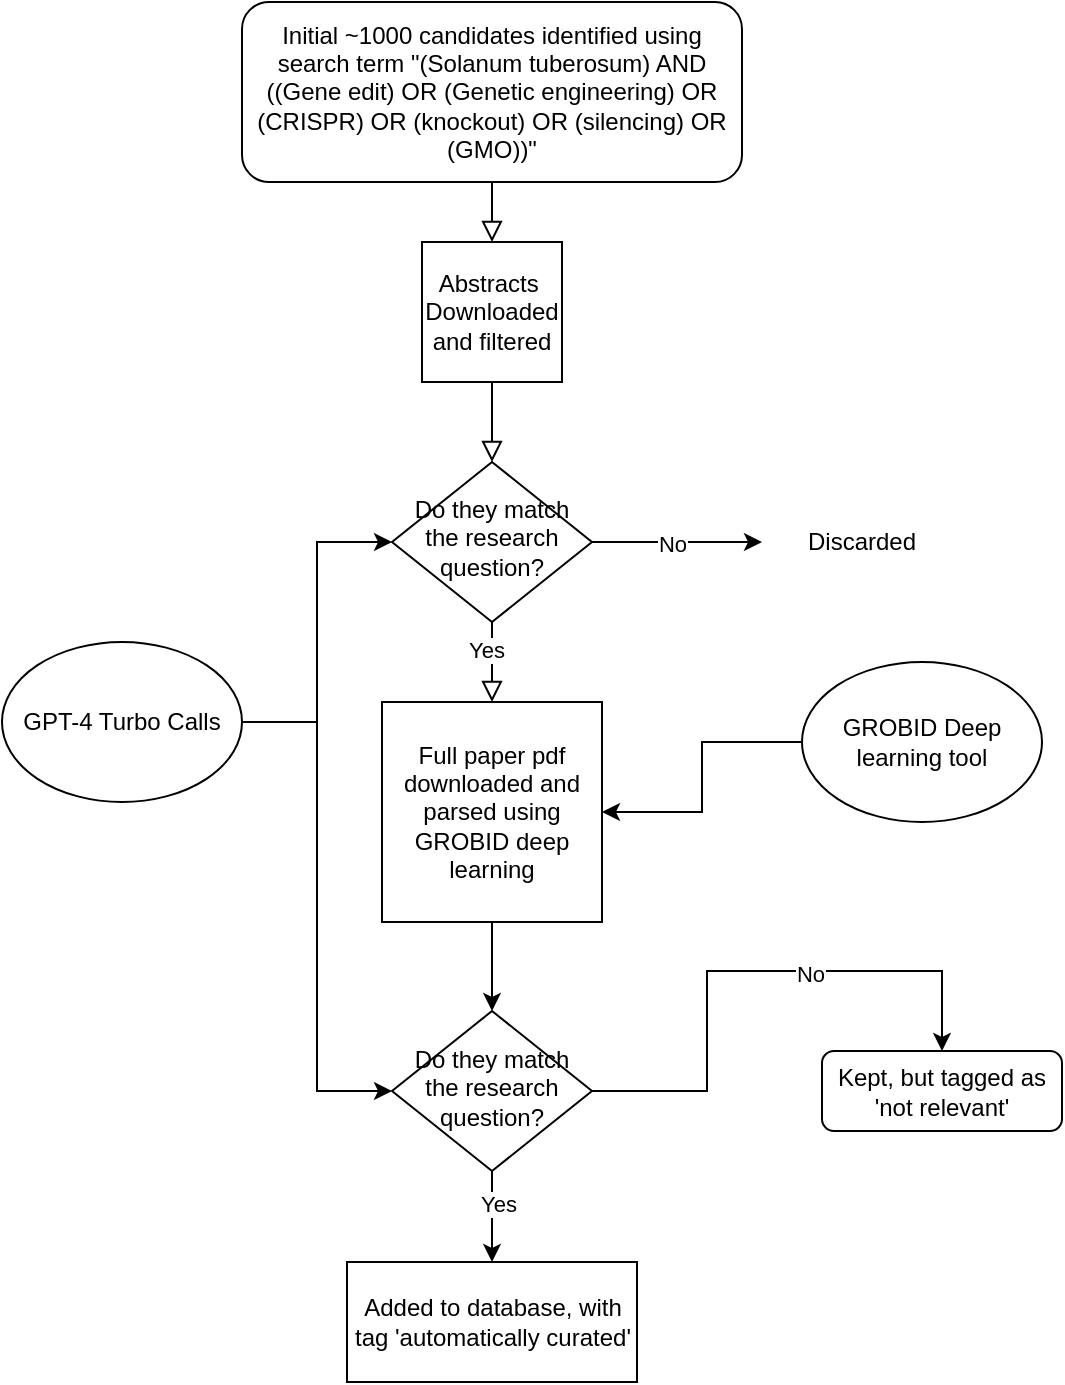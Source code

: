 <mxfile version="22.1.5" type="github">
  <diagram id="C5RBs43oDa-KdzZeNtuy" name="Page-1">
    <mxGraphModel dx="1434" dy="795" grid="1" gridSize="10" guides="1" tooltips="1" connect="1" arrows="1" fold="1" page="1" pageScale="1" pageWidth="827" pageHeight="1169" math="0" shadow="0">
      <root>
        <mxCell id="WIyWlLk6GJQsqaUBKTNV-0" />
        <mxCell id="WIyWlLk6GJQsqaUBKTNV-1" parent="WIyWlLk6GJQsqaUBKTNV-0" />
        <mxCell id="WIyWlLk6GJQsqaUBKTNV-2" value="" style="rounded=0;html=1;jettySize=auto;orthogonalLoop=1;fontSize=11;endArrow=block;endFill=0;endSize=8;strokeWidth=1;shadow=0;labelBackgroundColor=none;edgeStyle=orthogonalEdgeStyle;exitX=0.5;exitY=1;exitDx=0;exitDy=0;entryX=0.5;entryY=0;entryDx=0;entryDy=0;" parent="WIyWlLk6GJQsqaUBKTNV-1" source="WIyWlLk6GJQsqaUBKTNV-3" target="vRvGxSOYqVdFAn2MpB4G-4" edge="1">
          <mxGeometry relative="1" as="geometry">
            <mxPoint x="347.5" y="200" as="sourcePoint" />
            <mxPoint x="285" y="210" as="targetPoint" />
          </mxGeometry>
        </mxCell>
        <mxCell id="WIyWlLk6GJQsqaUBKTNV-3" value="Initial ~1000 candidates identified using search term &quot;(Solanum tuberosum) AND ((Gene edit) OR (Genetic engineering) OR (CRISPR) OR (knockout) OR (silencing) OR (GMO))&quot;" style="rounded=1;whiteSpace=wrap;html=1;fontSize=12;glass=0;strokeWidth=1;shadow=0;" parent="WIyWlLk6GJQsqaUBKTNV-1" vertex="1">
          <mxGeometry x="160" y="80" width="250" height="90" as="geometry" />
        </mxCell>
        <mxCell id="WIyWlLk6GJQsqaUBKTNV-4" value="" style="rounded=0;html=1;jettySize=auto;orthogonalLoop=1;fontSize=11;endArrow=block;endFill=0;endSize=8;strokeWidth=1;shadow=0;labelBackgroundColor=none;edgeStyle=orthogonalEdgeStyle;exitX=0.5;exitY=1;exitDx=0;exitDy=0;" parent="WIyWlLk6GJQsqaUBKTNV-1" source="vRvGxSOYqVdFAn2MpB4G-4" target="WIyWlLk6GJQsqaUBKTNV-10" edge="1">
          <mxGeometry y="20" relative="1" as="geometry">
            <mxPoint as="offset" />
            <mxPoint x="285" y="330" as="sourcePoint" />
          </mxGeometry>
        </mxCell>
        <mxCell id="vRvGxSOYqVdFAn2MpB4G-6" style="edgeStyle=orthogonalEdgeStyle;rounded=0;orthogonalLoop=1;jettySize=auto;html=1;" edge="1" parent="WIyWlLk6GJQsqaUBKTNV-1" source="WIyWlLk6GJQsqaUBKTNV-10">
          <mxGeometry relative="1" as="geometry">
            <mxPoint x="420" y="350" as="targetPoint" />
          </mxGeometry>
        </mxCell>
        <mxCell id="vRvGxSOYqVdFAn2MpB4G-7" value="No" style="edgeLabel;html=1;align=center;verticalAlign=middle;resizable=0;points=[];" vertex="1" connectable="0" parent="vRvGxSOYqVdFAn2MpB4G-6">
          <mxGeometry x="-0.064" y="-1" relative="1" as="geometry">
            <mxPoint as="offset" />
          </mxGeometry>
        </mxCell>
        <mxCell id="WIyWlLk6GJQsqaUBKTNV-10" value="Do they match the research question?" style="rhombus;whiteSpace=wrap;html=1;shadow=0;fontFamily=Helvetica;fontSize=12;align=center;strokeWidth=1;spacing=6;spacingTop=-4;" parent="WIyWlLk6GJQsqaUBKTNV-1" vertex="1">
          <mxGeometry x="235" y="310" width="100" height="80" as="geometry" />
        </mxCell>
        <mxCell id="WIyWlLk6GJQsqaUBKTNV-11" value="Kept, but tagged as &#39;not relevant&#39;" style="rounded=1;whiteSpace=wrap;html=1;fontSize=12;glass=0;strokeWidth=1;shadow=0;" parent="WIyWlLk6GJQsqaUBKTNV-1" vertex="1">
          <mxGeometry x="450" y="604.5" width="120" height="40" as="geometry" />
        </mxCell>
        <mxCell id="vRvGxSOYqVdFAn2MpB4G-2" value="" style="rounded=0;html=1;jettySize=auto;orthogonalLoop=1;fontSize=11;endArrow=block;endFill=0;endSize=8;strokeWidth=1;shadow=0;labelBackgroundColor=none;edgeStyle=orthogonalEdgeStyle;entryX=0.5;entryY=0;entryDx=0;entryDy=0;" edge="1" parent="WIyWlLk6GJQsqaUBKTNV-1" source="WIyWlLk6GJQsqaUBKTNV-10" target="vRvGxSOYqVdFAn2MpB4G-9">
          <mxGeometry x="0.333" y="20" relative="1" as="geometry">
            <mxPoint as="offset" />
            <mxPoint x="285" y="450" as="sourcePoint" />
            <mxPoint x="285" y="550" as="targetPoint" />
          </mxGeometry>
        </mxCell>
        <mxCell id="vRvGxSOYqVdFAn2MpB4G-5" value="Yes" style="edgeLabel;html=1;align=center;verticalAlign=middle;resizable=0;points=[];" vertex="1" connectable="0" parent="vRvGxSOYqVdFAn2MpB4G-2">
          <mxGeometry x="-0.3" y="-3" relative="1" as="geometry">
            <mxPoint as="offset" />
          </mxGeometry>
        </mxCell>
        <mxCell id="vRvGxSOYqVdFAn2MpB4G-12" style="edgeStyle=orthogonalEdgeStyle;rounded=0;orthogonalLoop=1;jettySize=auto;html=1;" edge="1" parent="WIyWlLk6GJQsqaUBKTNV-1" source="vRvGxSOYqVdFAn2MpB4G-0" target="vRvGxSOYqVdFAn2MpB4G-13">
          <mxGeometry relative="1" as="geometry">
            <mxPoint x="285" y="710" as="targetPoint" />
          </mxGeometry>
        </mxCell>
        <mxCell id="vRvGxSOYqVdFAn2MpB4G-19" value="Yes" style="edgeLabel;html=1;align=center;verticalAlign=middle;resizable=0;points=[];" vertex="1" connectable="0" parent="vRvGxSOYqVdFAn2MpB4G-12">
          <mxGeometry x="-0.319" y="3" relative="1" as="geometry">
            <mxPoint y="1" as="offset" />
          </mxGeometry>
        </mxCell>
        <mxCell id="vRvGxSOYqVdFAn2MpB4G-20" style="edgeStyle=orthogonalEdgeStyle;rounded=0;orthogonalLoop=1;jettySize=auto;html=1;exitX=1;exitY=0.5;exitDx=0;exitDy=0;entryX=0.5;entryY=0;entryDx=0;entryDy=0;" edge="1" parent="WIyWlLk6GJQsqaUBKTNV-1" source="vRvGxSOYqVdFAn2MpB4G-0" target="WIyWlLk6GJQsqaUBKTNV-11">
          <mxGeometry relative="1" as="geometry" />
        </mxCell>
        <mxCell id="vRvGxSOYqVdFAn2MpB4G-21" value="No" style="edgeLabel;html=1;align=center;verticalAlign=middle;resizable=0;points=[];" vertex="1" connectable="0" parent="vRvGxSOYqVdFAn2MpB4G-20">
          <mxGeometry x="0.229" relative="1" as="geometry">
            <mxPoint y="1" as="offset" />
          </mxGeometry>
        </mxCell>
        <mxCell id="vRvGxSOYqVdFAn2MpB4G-0" value="Do they match the research question?" style="rhombus;whiteSpace=wrap;html=1;shadow=0;fontFamily=Helvetica;fontSize=12;align=center;strokeWidth=1;spacing=6;spacingTop=-4;" vertex="1" parent="WIyWlLk6GJQsqaUBKTNV-1">
          <mxGeometry x="235" y="584.5" width="100" height="80" as="geometry" />
        </mxCell>
        <mxCell id="vRvGxSOYqVdFAn2MpB4G-4" value="&lt;div&gt;Abstracts&amp;nbsp;&lt;/div&gt;&lt;div&gt;Downloaded and filtered&lt;br&gt;&lt;/div&gt;" style="whiteSpace=wrap;html=1;aspect=fixed;" vertex="1" parent="WIyWlLk6GJQsqaUBKTNV-1">
          <mxGeometry x="250" y="200" width="70" height="70" as="geometry" />
        </mxCell>
        <mxCell id="vRvGxSOYqVdFAn2MpB4G-8" value="Discarded" style="text;html=1;strokeColor=none;fillColor=none;align=center;verticalAlign=middle;whiteSpace=wrap;rounded=0;" vertex="1" parent="WIyWlLk6GJQsqaUBKTNV-1">
          <mxGeometry x="440" y="335" width="60" height="30" as="geometry" />
        </mxCell>
        <mxCell id="vRvGxSOYqVdFAn2MpB4G-10" style="edgeStyle=orthogonalEdgeStyle;rounded=0;orthogonalLoop=1;jettySize=auto;html=1;exitX=0.5;exitY=1;exitDx=0;exitDy=0;entryX=0.5;entryY=0;entryDx=0;entryDy=0;" edge="1" parent="WIyWlLk6GJQsqaUBKTNV-1" source="vRvGxSOYqVdFAn2MpB4G-9" target="vRvGxSOYqVdFAn2MpB4G-0">
          <mxGeometry relative="1" as="geometry" />
        </mxCell>
        <mxCell id="vRvGxSOYqVdFAn2MpB4G-9" value="Full paper pdf downloaded and parsed using GROBID deep learning" style="whiteSpace=wrap;html=1;aspect=fixed;" vertex="1" parent="WIyWlLk6GJQsqaUBKTNV-1">
          <mxGeometry x="230" y="430" width="110" height="110" as="geometry" />
        </mxCell>
        <mxCell id="vRvGxSOYqVdFAn2MpB4G-13" value="Added to database, with tag &#39;automatically curated&#39;" style="rounded=0;whiteSpace=wrap;html=1;" vertex="1" parent="WIyWlLk6GJQsqaUBKTNV-1">
          <mxGeometry x="212.5" y="710" width="145" height="60" as="geometry" />
        </mxCell>
        <mxCell id="vRvGxSOYqVdFAn2MpB4G-15" style="edgeStyle=orthogonalEdgeStyle;rounded=0;orthogonalLoop=1;jettySize=auto;html=1;entryX=1;entryY=0.5;entryDx=0;entryDy=0;" edge="1" parent="WIyWlLk6GJQsqaUBKTNV-1" source="vRvGxSOYqVdFAn2MpB4G-14" target="vRvGxSOYqVdFAn2MpB4G-9">
          <mxGeometry relative="1" as="geometry" />
        </mxCell>
        <mxCell id="vRvGxSOYqVdFAn2MpB4G-14" value="GROBID Deep learning tool" style="ellipse;whiteSpace=wrap;html=1;" vertex="1" parent="WIyWlLk6GJQsqaUBKTNV-1">
          <mxGeometry x="440" y="410" width="120" height="80" as="geometry" />
        </mxCell>
        <mxCell id="vRvGxSOYqVdFAn2MpB4G-17" style="edgeStyle=orthogonalEdgeStyle;rounded=0;orthogonalLoop=1;jettySize=auto;html=1;exitX=1;exitY=0.5;exitDx=0;exitDy=0;entryX=0;entryY=0.5;entryDx=0;entryDy=0;" edge="1" parent="WIyWlLk6GJQsqaUBKTNV-1" source="vRvGxSOYqVdFAn2MpB4G-16" target="WIyWlLk6GJQsqaUBKTNV-10">
          <mxGeometry relative="1" as="geometry" />
        </mxCell>
        <mxCell id="vRvGxSOYqVdFAn2MpB4G-18" style="edgeStyle=orthogonalEdgeStyle;rounded=0;orthogonalLoop=1;jettySize=auto;html=1;exitX=1;exitY=0.5;exitDx=0;exitDy=0;entryX=0;entryY=0.5;entryDx=0;entryDy=0;" edge="1" parent="WIyWlLk6GJQsqaUBKTNV-1" source="vRvGxSOYqVdFAn2MpB4G-16" target="vRvGxSOYqVdFAn2MpB4G-0">
          <mxGeometry relative="1" as="geometry" />
        </mxCell>
        <mxCell id="vRvGxSOYqVdFAn2MpB4G-16" value="GPT-4 Turbo Calls" style="ellipse;whiteSpace=wrap;html=1;" vertex="1" parent="WIyWlLk6GJQsqaUBKTNV-1">
          <mxGeometry x="40" y="400" width="120" height="80" as="geometry" />
        </mxCell>
      </root>
    </mxGraphModel>
  </diagram>
</mxfile>
